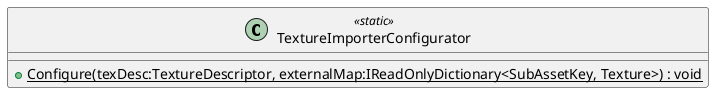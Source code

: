 @startuml
class TextureImporterConfigurator <<static>> {
    + {static} Configure(texDesc:TextureDescriptor, externalMap:IReadOnlyDictionary<SubAssetKey, Texture>) : void
}
@enduml
